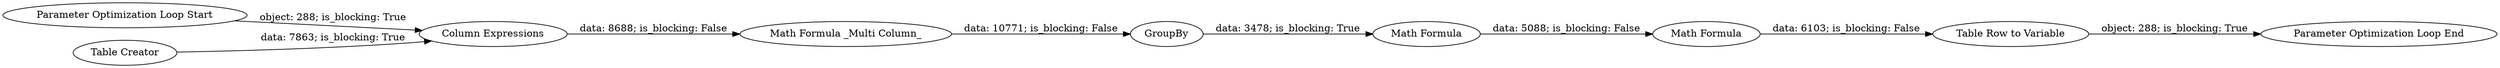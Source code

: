 digraph {
	"705938414666980042_11" [label="Parameter Optimization Loop Start"]
	"705938414666980042_25" [label=GroupBy]
	"705938414666980042_28" [label="Math Formula"]
	"705938414666980042_16" [label="Math Formula _Multi Column_"]
	"705938414666980042_34" [label="Table Creator"]
	"705938414666980042_31" [label="Parameter Optimization Loop End"]
	"705938414666980042_15" [label="Column Expressions"]
	"705938414666980042_33" [label="Table Row to Variable"]
	"705938414666980042_32" [label="Math Formula"]
	"705938414666980042_32" -> "705938414666980042_33" [label="data: 6103; is_blocking: False"]
	"705938414666980042_16" -> "705938414666980042_25" [label="data: 10771; is_blocking: False"]
	"705938414666980042_28" -> "705938414666980042_32" [label="data: 5088; is_blocking: False"]
	"705938414666980042_11" -> "705938414666980042_15" [label="object: 288; is_blocking: True"]
	"705938414666980042_34" -> "705938414666980042_15" [label="data: 7863; is_blocking: True"]
	"705938414666980042_25" -> "705938414666980042_28" [label="data: 3478; is_blocking: True"]
	"705938414666980042_33" -> "705938414666980042_31" [label="object: 288; is_blocking: True"]
	"705938414666980042_15" -> "705938414666980042_16" [label="data: 8688; is_blocking: False"]
	rankdir=LR
}
